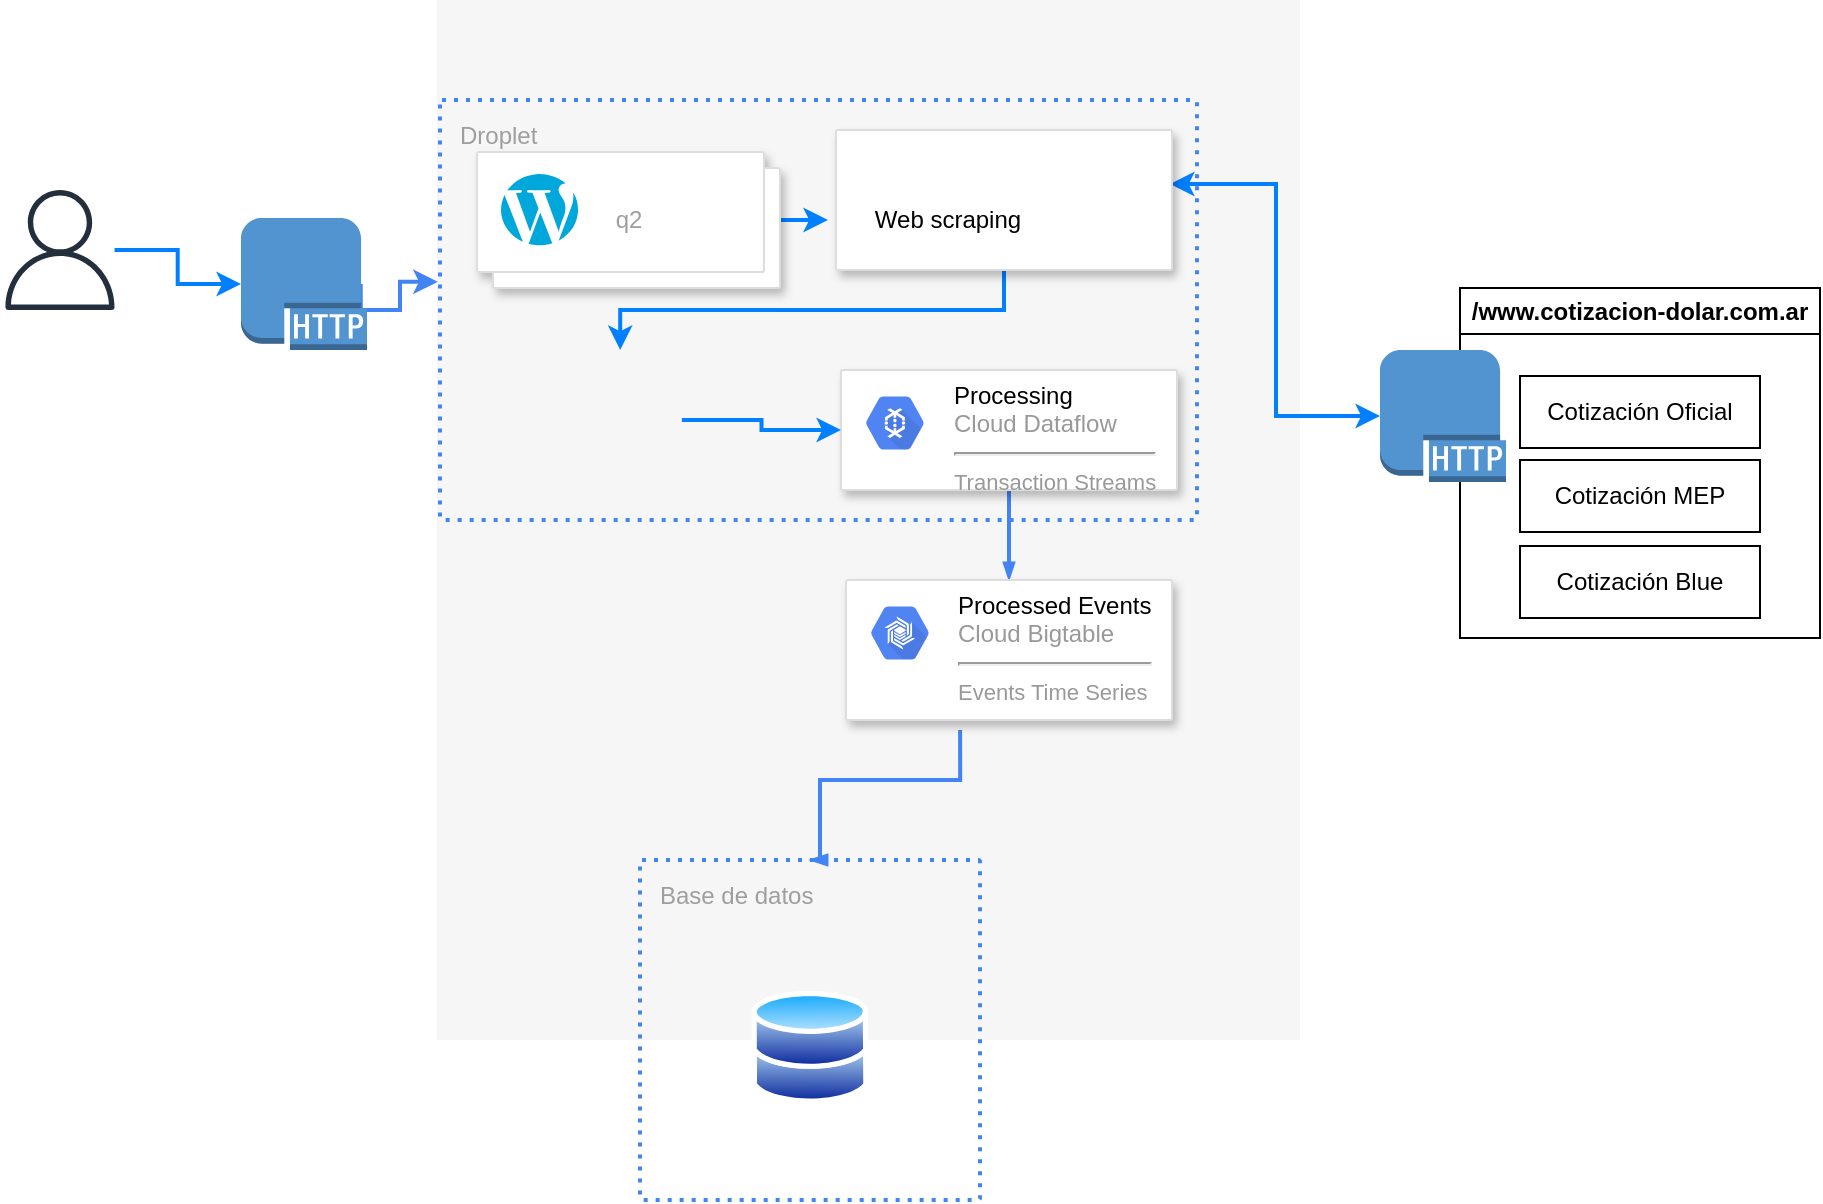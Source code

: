 <mxfile version="21.3.8" type="github">
  <diagram id="d1ab7348-05c3-a1e3-ca4d-12c340fd6b49" name="Page-1">
    <mxGraphModel dx="880" dy="490" grid="1" gridSize="10" guides="1" tooltips="1" connect="1" arrows="1" fold="1" page="1" pageScale="1" pageWidth="1169" pageHeight="827" background="none" math="0" shadow="0">
      <root>
        <mxCell id="0" />
        <mxCell id="1" parent="0" />
        <mxCell id="2" value="" style="fillColor=#F6F6F6;strokeColor=none;shadow=0;gradientColor=none;fontSize=14;align=left;spacing=10;fontColor=#717171;9E9E9E;verticalAlign=top;spacingTop=-4;fontStyle=0;spacingLeft=40;html=1;" parent="1" vertex="1">
          <mxGeometry x="228.5" y="45" width="431.5" height="520" as="geometry" />
        </mxCell>
        <mxCell id="371" value="Base de datos" style="rounded=1;absoluteArcSize=1;arcSize=2;html=1;strokeColor=#4284F3;gradientColor=none;shadow=0;dashed=1;fontSize=12;fontColor=#9E9E9E;align=left;verticalAlign=top;spacing=10;spacingTop=-4;fillColor=none;dashPattern=1 2;strokeWidth=2;" parent="1" vertex="1">
          <mxGeometry x="330" y="475" width="170" height="170" as="geometry" />
        </mxCell>
        <mxCell id="341" value="Droplet" style="rounded=1;absoluteArcSize=1;arcSize=2;html=1;strokeColor=#4284F3;gradientColor=none;shadow=0;dashed=1;fontSize=12;fontColor=#9E9E9E;align=left;verticalAlign=top;spacing=10;spacingTop=-4;fillColor=none;dashPattern=1 2;strokeWidth=2;" parent="1" vertex="1">
          <mxGeometry x="230" y="95" width="378.5" height="210" as="geometry" />
        </mxCell>
        <mxCell id="jmF6zz6DfXxjZzRRvHTR-403" value="" style="edgeStyle=orthogonalEdgeStyle;rounded=0;orthogonalLoop=1;jettySize=auto;html=1;strokeColor=#007FFF;strokeWidth=2;" edge="1" parent="1" source="359" target="nxI15AAKWFtH6_1bC97I-423">
          <mxGeometry relative="1" as="geometry" />
        </mxCell>
        <mxCell id="359" value="q2" style="shape=mxgraph.gcp2.doubleRect;strokeColor=#dddddd;fillColor=#ffffff;shadow=1;strokeWidth=1;fontSize=12;fontColor=#9E9E9E;align=center;html=1;" parent="1" vertex="1">
          <mxGeometry x="248.5" y="121" width="151.5" height="68" as="geometry" />
        </mxCell>
        <mxCell id="400" style="edgeStyle=orthogonalEdgeStyle;rounded=0;html=1;exitX=0.5;exitY=1;dashed=0;labelBackgroundColor=none;startArrow=none;startFill=0;startSize=4;endArrow=blockThin;endFill=1;endSize=4;strokeColor=#4284F3;strokeWidth=2;fontSize=12;" parent="1" source="363" target="369" edge="1">
          <mxGeometry relative="1" as="geometry" />
        </mxCell>
        <mxCell id="363" value="" style="strokeColor=#dddddd;fillColor=#ffffff;shadow=1;strokeWidth=1;rounded=1;absoluteArcSize=1;arcSize=2;fontSize=12;fontColor=#9E9E9E;align=center;html=1;" parent="1" vertex="1">
          <mxGeometry x="430.5" y="230" width="168" height="60" as="geometry" />
        </mxCell>
        <mxCell id="364" value="&lt;font color=&quot;#000000&quot;&gt;Processing&lt;/font&gt;&lt;br&gt;Cloud Dataflow&lt;hr&gt;&lt;font style=&quot;font-size: 11px&quot;&gt;Transaction Streams&lt;/font&gt;" style="dashed=0;connectable=0;html=1;fillColor=#5184F3;strokeColor=none;shape=mxgraph.gcp2.hexIcon;prIcon=cloud_dataflow;part=1;labelPosition=right;verticalLabelPosition=middle;align=left;verticalAlign=top;spacingLeft=5;fontColor=#999999;fontSize=12;spacingTop=-8;" parent="363" vertex="1">
          <mxGeometry width="44" height="39" relative="1" as="geometry">
            <mxPoint x="5" y="7" as="offset" />
          </mxGeometry>
        </mxCell>
        <mxCell id="403" style="edgeStyle=orthogonalEdgeStyle;rounded=0;html=1;dashed=0;labelBackgroundColor=none;startArrow=none;startFill=0;startSize=4;endArrow=blockThin;endFill=1;endSize=4;strokeColor=#4284F3;strokeWidth=2;fontSize=12;exitX=0.35;exitY=1.071;exitDx=0;exitDy=0;exitPerimeter=0;entryX=0.5;entryY=0;entryDx=0;entryDy=0;" parent="1" source="369" target="371" edge="1">
          <mxGeometry relative="1" as="geometry">
            <Array as="points">
              <mxPoint x="490" y="435" />
              <mxPoint x="420" y="435" />
              <mxPoint x="420" y="475" />
            </Array>
            <mxPoint x="398.5" y="435" as="sourcePoint" />
          </mxGeometry>
        </mxCell>
        <mxCell id="369" value="" style="strokeColor=#dddddd;fillColor=#ffffff;shadow=1;strokeWidth=1;rounded=1;absoluteArcSize=1;arcSize=2;fontSize=12;fontColor=#9E9E9E;align=center;html=1;" parent="1" vertex="1">
          <mxGeometry x="433" y="335" width="163" height="70" as="geometry" />
        </mxCell>
        <mxCell id="370" value="&lt;font color=&quot;#000000&quot;&gt;Processed Events&lt;/font&gt;&lt;br&gt;Cloud Bigtable&lt;hr&gt;&lt;font style=&quot;font-size: 11px&quot;&gt;Events Time Series&lt;/font&gt;" style="dashed=0;connectable=0;html=1;fillColor=#5184F3;strokeColor=none;shape=mxgraph.gcp2.hexIcon;prIcon=cloud_bigtable;part=1;labelPosition=right;verticalLabelPosition=middle;align=left;verticalAlign=top;spacingLeft=5;fontColor=#999999;fontSize=12;spacingTop=-8;" parent="369" vertex="1">
          <mxGeometry width="44" height="39" relative="1" as="geometry">
            <mxPoint x="5" y="7" as="offset" />
          </mxGeometry>
        </mxCell>
        <mxCell id="kALYX3asqiV95KRrsZR_-412" value="" style="shape=image;imageAspect=0;aspect=fixed;verticalLabelPosition=bottom;verticalAlign=top;image=https://consent.trustarc.com/v2/asset/20:55:23.714y33gof_DO_Logo-Blue.png;" parent="1" vertex="1">
          <mxGeometry x="260" y="50" width="203.48" height="45" as="geometry" />
        </mxCell>
        <mxCell id="kALYX3asqiV95KRrsZR_-418" value="" style="edgeStyle=orthogonalEdgeStyle;rounded=0;orthogonalLoop=1;jettySize=auto;html=1;fontColor=#007FFF;labelBackgroundColor=#007FFF;strokeColor=#007FFF;strokeWidth=2;" parent="1" source="kALYX3asqiV95KRrsZR_-413" target="kALYX3asqiV95KRrsZR_-414" edge="1">
          <mxGeometry relative="1" as="geometry" />
        </mxCell>
        <mxCell id="kALYX3asqiV95KRrsZR_-413" value="" style="sketch=0;outlineConnect=0;fontColor=#232F3E;gradientColor=none;fillColor=#232F3D;strokeColor=none;dashed=0;verticalLabelPosition=bottom;verticalAlign=top;align=center;html=1;fontSize=12;fontStyle=0;aspect=fixed;pointerEvents=1;shape=mxgraph.aws4.user;" parent="1" vertex="1">
          <mxGeometry x="10" y="140" width="60" height="60" as="geometry" />
        </mxCell>
        <mxCell id="kALYX3asqiV95KRrsZR_-416" style="edgeStyle=orthogonalEdgeStyle;rounded=0;orthogonalLoop=1;jettySize=auto;html=1;exitX=0.95;exitY=0.5;exitDx=0;exitDy=0;exitPerimeter=0;entryX=-0.003;entryY=0.433;entryDx=0;entryDy=0;entryPerimeter=0;strokeColor=#4284f3;strokeWidth=2;" parent="1" source="kALYX3asqiV95KRrsZR_-414" target="341" edge="1">
          <mxGeometry relative="1" as="geometry">
            <Array as="points">
              <mxPoint x="190" y="200" />
              <mxPoint x="210" y="200" />
              <mxPoint x="210" y="186" />
            </Array>
          </mxGeometry>
        </mxCell>
        <mxCell id="kALYX3asqiV95KRrsZR_-414" value="" style="outlineConnect=0;dashed=0;verticalLabelPosition=bottom;verticalAlign=top;align=center;html=1;shape=mxgraph.aws3.http_protocol;fillColor=#5294CF;gradientColor=none;" parent="1" vertex="1">
          <mxGeometry x="130.5" y="154" width="63" height="66" as="geometry" />
        </mxCell>
        <mxCell id="kALYX3asqiV95KRrsZR_-417" value="" style="image;aspect=fixed;perimeter=ellipsePerimeter;html=1;align=center;shadow=0;dashed=0;spacingTop=3;image=img/lib/active_directory/databases.svg;" parent="1" vertex="1">
          <mxGeometry x="385.75" y="540" width="58.5" height="57.33" as="geometry" />
        </mxCell>
        <mxCell id="nxI15AAKWFtH6_1bC97I-412" value="/www.cotizacion-dolar.com.ar" style="swimlane;whiteSpace=wrap;html=1;" parent="1" vertex="1">
          <mxGeometry x="740" y="189" width="180" height="175" as="geometry" />
        </mxCell>
        <mxCell id="nxI15AAKWFtH6_1bC97I-413" value="" style="rounded=0;whiteSpace=wrap;html=1;" parent="nxI15AAKWFtH6_1bC97I-412" vertex="1">
          <mxGeometry x="30" y="44" width="120" height="36" as="geometry" />
        </mxCell>
        <mxCell id="nxI15AAKWFtH6_1bC97I-414" value="Cotización Oficial" style="text;html=1;strokeColor=none;fillColor=none;align=center;verticalAlign=middle;whiteSpace=wrap;rounded=0;" parent="nxI15AAKWFtH6_1bC97I-412" vertex="1">
          <mxGeometry x="30" y="47" width="120" height="30" as="geometry" />
        </mxCell>
        <mxCell id="nxI15AAKWFtH6_1bC97I-418" value="" style="rounded=0;whiteSpace=wrap;html=1;" parent="nxI15AAKWFtH6_1bC97I-412" vertex="1">
          <mxGeometry x="30" y="129" width="120" height="36" as="geometry" />
        </mxCell>
        <mxCell id="nxI15AAKWFtH6_1bC97I-416" value="Cotización Blue" style="text;html=1;strokeColor=none;fillColor=none;align=center;verticalAlign=middle;whiteSpace=wrap;rounded=0;" parent="nxI15AAKWFtH6_1bC97I-412" vertex="1">
          <mxGeometry x="30" y="132" width="120" height="30" as="geometry" />
        </mxCell>
        <mxCell id="nxI15AAKWFtH6_1bC97I-417" value="" style="rounded=0;whiteSpace=wrap;html=1;" parent="1" vertex="1">
          <mxGeometry x="770" y="275" width="120" height="36" as="geometry" />
        </mxCell>
        <mxCell id="nxI15AAKWFtH6_1bC97I-415" value="Cotización MEP" style="text;html=1;strokeColor=none;fillColor=none;align=center;verticalAlign=middle;whiteSpace=wrap;rounded=0;" parent="1" vertex="1">
          <mxGeometry x="770" y="278" width="120" height="30" as="geometry" />
        </mxCell>
        <mxCell id="nxI15AAKWFtH6_1bC97I-433" style="edgeStyle=orthogonalEdgeStyle;rounded=0;orthogonalLoop=1;jettySize=auto;html=1;entryX=0.994;entryY=0.386;entryDx=0;entryDy=0;entryPerimeter=0;strokeColor=#007FFF;strokeWidth=2;startArrow=classic;startFill=1;" parent="1" source="nxI15AAKWFtH6_1bC97I-419" target="nxI15AAKWFtH6_1bC97I-421" edge="1">
          <mxGeometry relative="1" as="geometry" />
        </mxCell>
        <mxCell id="nxI15AAKWFtH6_1bC97I-419" value="" style="outlineConnect=0;dashed=0;verticalLabelPosition=bottom;verticalAlign=top;align=center;html=1;shape=mxgraph.aws3.http_protocol;fillColor=#5294CF;gradientColor=none;" parent="1" vertex="1">
          <mxGeometry x="700" y="220" width="63" height="66" as="geometry" />
        </mxCell>
        <mxCell id="jmF6zz6DfXxjZzRRvHTR-405" style="edgeStyle=orthogonalEdgeStyle;rounded=0;orthogonalLoop=1;jettySize=auto;html=1;entryX=0.238;entryY=0.595;entryDx=0;entryDy=0;entryPerimeter=0;strokeColor=#007FFF;strokeWidth=2;" edge="1" parent="1" source="nxI15AAKWFtH6_1bC97I-421" target="341">
          <mxGeometry relative="1" as="geometry">
            <Array as="points">
              <mxPoint x="512" y="200" />
              <mxPoint x="320" y="200" />
            </Array>
          </mxGeometry>
        </mxCell>
        <mxCell id="nxI15AAKWFtH6_1bC97I-421" value="" style="strokeColor=#dddddd;fillColor=#ffffff;shadow=1;strokeWidth=1;rounded=1;absoluteArcSize=1;arcSize=2;fontSize=12;fontColor=#9E9E9E;align=center;html=1;" parent="1" vertex="1">
          <mxGeometry x="428" y="110" width="168" height="70" as="geometry" />
        </mxCell>
        <mxCell id="nxI15AAKWFtH6_1bC97I-420" value="" style="shape=image;html=1;verticalAlign=top;verticalLabelPosition=bottom;labelBackgroundColor=#ffffff;imageAspect=0;aspect=fixed;image=https://cdn4.iconfinder.com/data/icons/scripting-and-programming-languages/512/660277-Python_logo-128.png" parent="1" vertex="1">
          <mxGeometry x="440" y="80" width="88" height="88" as="geometry" />
        </mxCell>
        <mxCell id="nxI15AAKWFtH6_1bC97I-423" value="Web scraping" style="text;html=1;strokeColor=none;fillColor=none;align=center;verticalAlign=middle;whiteSpace=wrap;rounded=0;" parent="1" vertex="1">
          <mxGeometry x="424" y="140" width="120" height="30" as="geometry" />
        </mxCell>
        <mxCell id="nxI15AAKWFtH6_1bC97I-424" value="" style="dashed=0;outlineConnect=0;html=1;align=center;labelPosition=center;verticalLabelPosition=bottom;verticalAlign=top;shape=mxgraph.weblogos.wordpress;fillColor=#00A7DA;strokeColor=none" parent="1" vertex="1">
          <mxGeometry x="260" y="131.6" width="40" height="36.4" as="geometry" />
        </mxCell>
        <mxCell id="nxI15AAKWFtH6_1bC97I-430" value="" style="edgeStyle=orthogonalEdgeStyle;rounded=0;orthogonalLoop=1;jettySize=auto;html=1;strokeColor=#007FFF;strokeWidth=2;" parent="1" source="nxI15AAKWFtH6_1bC97I-429" target="363" edge="1">
          <mxGeometry relative="1" as="geometry" />
        </mxCell>
        <mxCell id="nxI15AAKWFtH6_1bC97I-429" value="" style="shape=image;verticalLabelPosition=bottom;labelBackgroundColor=default;verticalAlign=top;aspect=fixed;imageAspect=0;image=https://static-00.iconduck.com/assets.00/csv-icon-448x512-rkoi7crs.png;" parent="1" vertex="1">
          <mxGeometry x="296.07" y="223.65" width="54.87" height="62.71" as="geometry" />
        </mxCell>
      </root>
    </mxGraphModel>
  </diagram>
</mxfile>
